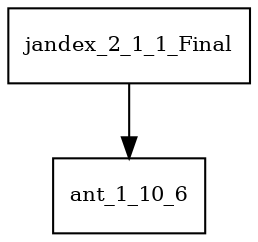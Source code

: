 digraph jandex_2_1_1_Final_dependencies {
  node [shape = box, fontsize=10.0];
  jandex_2_1_1_Final -> ant_1_10_6;
}
